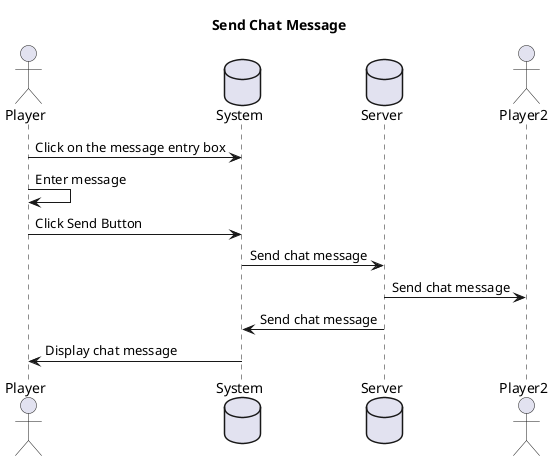 @startuml
title Send Chat Message

actor Player as p
database System
database Server as s
actor Player2 as p2

p->System: Click on the message entry box
p->p: Enter message
p->System: Click Send Button
System->s: Send chat message
s->p2: Send chat message
s-> System: Send chat message
System->p: Display chat message

@enduml
